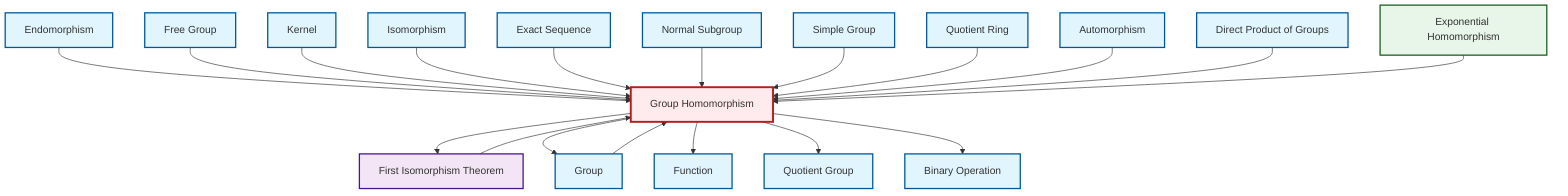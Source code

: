 graph TD
    classDef definition fill:#e1f5fe,stroke:#01579b,stroke-width:2px
    classDef theorem fill:#f3e5f5,stroke:#4a148c,stroke-width:2px
    classDef axiom fill:#fff3e0,stroke:#e65100,stroke-width:2px
    classDef example fill:#e8f5e9,stroke:#1b5e20,stroke-width:2px
    classDef current fill:#ffebee,stroke:#b71c1c,stroke-width:3px
    def-quotient-group["Quotient Group"]:::definition
    def-kernel["Kernel"]:::definition
    def-normal-subgroup["Normal Subgroup"]:::definition
    def-quotient-ring["Quotient Ring"]:::definition
    def-simple-group["Simple Group"]:::definition
    def-isomorphism["Isomorphism"]:::definition
    def-free-group["Free Group"]:::definition
    def-automorphism["Automorphism"]:::definition
    def-exact-sequence["Exact Sequence"]:::definition
    def-homomorphism["Group Homomorphism"]:::definition
    def-binary-operation["Binary Operation"]:::definition
    def-function["Function"]:::definition
    thm-first-isomorphism["First Isomorphism Theorem"]:::theorem
    def-endomorphism["Endomorphism"]:::definition
    def-group["Group"]:::definition
    ex-exponential-homomorphism["Exponential Homomorphism"]:::example
    def-direct-product["Direct Product of Groups"]:::definition
    def-homomorphism --> thm-first-isomorphism
    def-endomorphism --> def-homomorphism
    def-homomorphism --> def-group
    def-free-group --> def-homomorphism
    def-kernel --> def-homomorphism
    def-isomorphism --> def-homomorphism
    def-group --> def-homomorphism
    def-exact-sequence --> def-homomorphism
    def-normal-subgroup --> def-homomorphism
    def-simple-group --> def-homomorphism
    def-homomorphism --> def-function
    thm-first-isomorphism --> def-homomorphism
    def-quotient-ring --> def-homomorphism
    def-homomorphism --> def-quotient-group
    def-automorphism --> def-homomorphism
    def-direct-product --> def-homomorphism
    def-homomorphism --> def-binary-operation
    ex-exponential-homomorphism --> def-homomorphism
    class def-homomorphism current